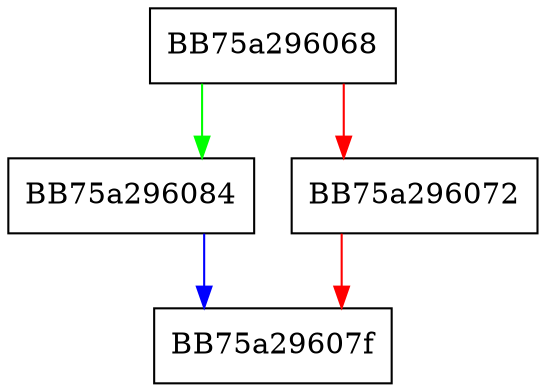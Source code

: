 digraph estLog {
  node [shape="box"];
  graph [splines=ortho];
  BB75a296068 -> BB75a296084 [color="green"];
  BB75a296068 -> BB75a296072 [color="red"];
  BB75a296072 -> BB75a29607f [color="red"];
  BB75a296084 -> BB75a29607f [color="blue"];
}